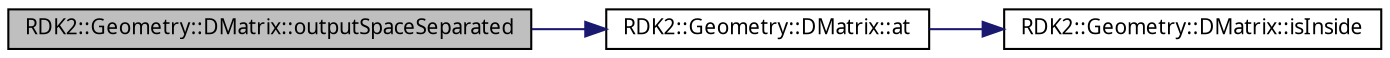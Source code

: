 digraph G
{
  edge [fontname="FreeSans.ttf",fontsize=10,labelfontname="FreeSans.ttf",labelfontsize=10];
  node [fontname="FreeSans.ttf",fontsize=10,shape=record];
  rankdir=LR;
  Node1 [label="RDK2::Geometry::DMatrix::outputSpaceSeparated",height=0.2,width=0.4,color="black", fillcolor="grey75", style="filled" fontcolor="black"];
  Node1 -> Node2 [color="midnightblue",fontsize=10,style="solid",fontname="FreeSans.ttf"];
  Node2 [label="RDK2::Geometry::DMatrix::at",height=0.2,width=0.4,color="black", fillcolor="white", style="filled",URL="$class_r_d_k2_1_1_geometry_1_1_d_matrix.html#f1bfee8d5d18156a3711a0497bc741f3",tooltip="Returns value at row=i,column=j of zero if out of borders."];
  Node2 -> Node3 [color="midnightblue",fontsize=10,style="solid",fontname="FreeSans.ttf"];
  Node3 [label="RDK2::Geometry::DMatrix::isInside",height=0.2,width=0.4,color="black", fillcolor="white", style="filled",URL="$class_r_d_k2_1_1_geometry_1_1_d_matrix.html#000ae6c4db95fad073fef308186f8e12",tooltip="Checks whether point is inside the matrix."];
}
